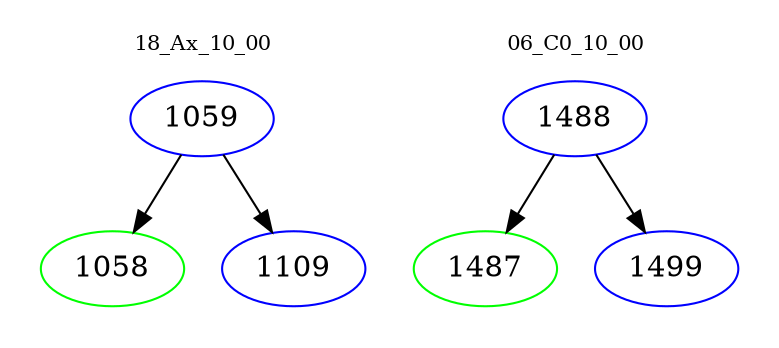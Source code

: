 digraph{
subgraph cluster_0 {
color = white
label = "18_Ax_10_00";
fontsize=10;
T0_1059 [label="1059", color="blue"]
T0_1059 -> T0_1058 [color="black"]
T0_1058 [label="1058", color="green"]
T0_1059 -> T0_1109 [color="black"]
T0_1109 [label="1109", color="blue"]
}
subgraph cluster_1 {
color = white
label = "06_C0_10_00";
fontsize=10;
T1_1488 [label="1488", color="blue"]
T1_1488 -> T1_1487 [color="black"]
T1_1487 [label="1487", color="green"]
T1_1488 -> T1_1499 [color="black"]
T1_1499 [label="1499", color="blue"]
}
}
